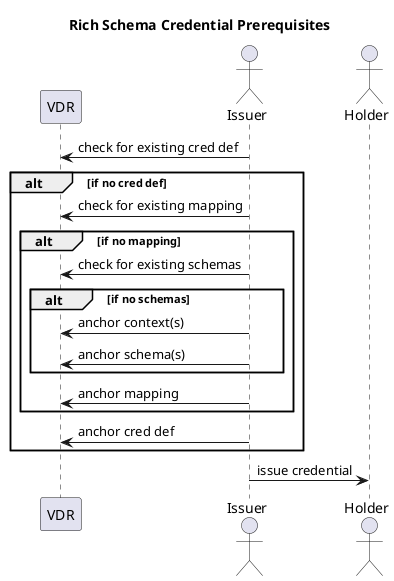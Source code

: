 @startuml

title Rich Schema Credential Prerequisites
participant VDR as L
actor Issuer as I
actor Holder as H

I -> L: check for existing cred def

alt if no cred def
I->L: check for existing mapping

alt if no mapping
I->L: check for existing schemas

alt if no schemas
I->L: anchor context(s)
I->L: anchor schema(s)
end

I->L: anchor mapping

end

I->L: anchor cred def

end

I->H: issue credential

@enduml